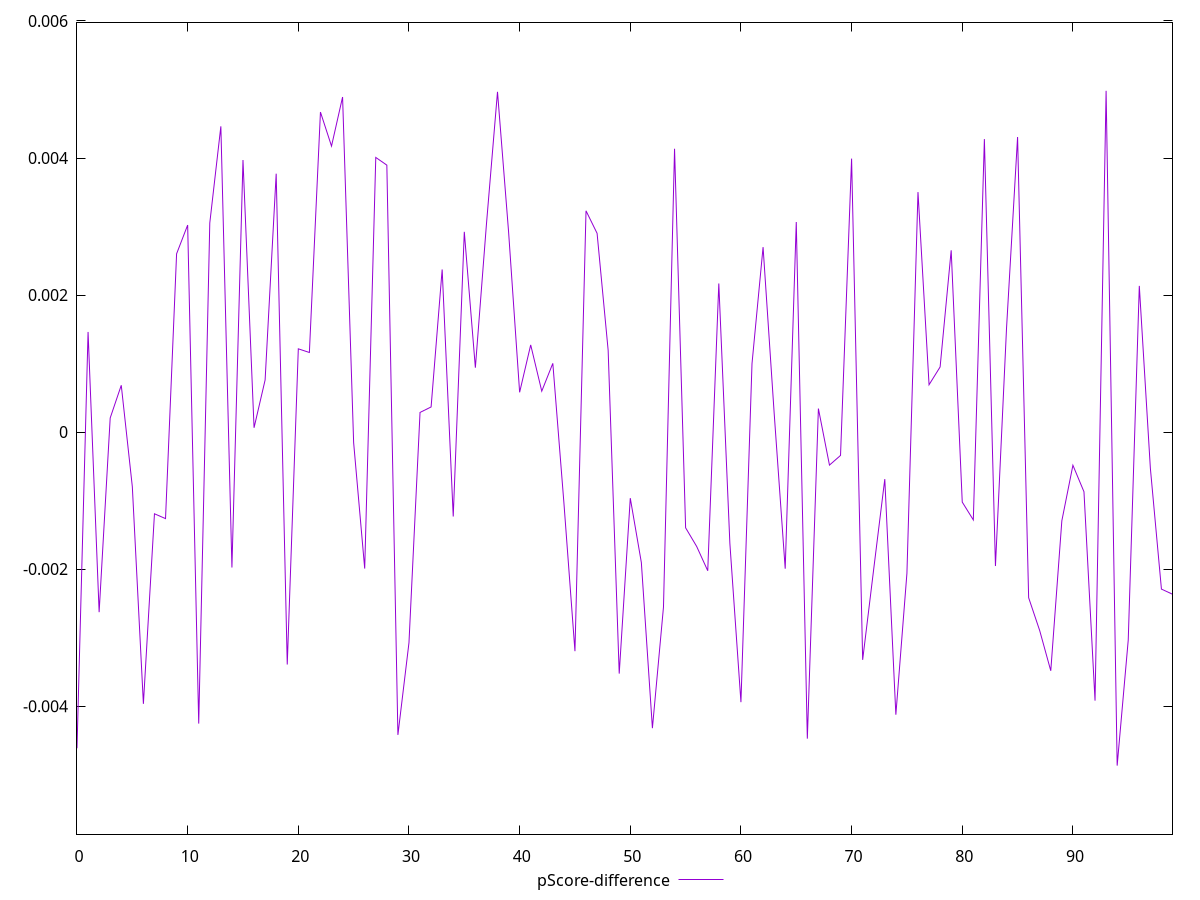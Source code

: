 reset

$pScoreDifference <<EOF
0 -0.004615028236989727
1 0.0014615073116809457
2 -0.002628982278299427
3 0.00020566088557483209
4 0.0006829591618668363
5 -0.0007984756491053319
6 -0.003966266276277192
7 -0.0011926782063034491
8 -0.0012630477913427515
9 0.002601846237090588
10 0.0030211530116363433
11 -0.004255391217005203
12 0.0030514324575967033
13 0.004462266383018443
14 -0.001977569900449505
15 0.003970644839964163
16 0.00006294237289498905
17 0.0007604662290380121
18 0.0037708877680692615
19 -0.0033927278264266544
20 0.0012148818056017807
21 0.0011614620578785373
22 0.004670446944877074
23 0.0041738021587053725
24 0.00488998637559801
25 -0.0001556299426750951
26 -0.001992331372744016
27 0.004008358503269888
28 0.00389572869637958
29 -0.004420035862263014
30 -0.0030744672441494897
31 0.00028677400414099663
32 0.0003664717677204776
33 0.002373130347097352
34 -0.0012325221577549478
35 0.0029226047235866998
36 0.0009391265842017549
37 0.0030307718547900597
38 0.0049656693975936445
39 0.0029268546756502922
40 0.000580076101247981
41 0.0012723113136512143
42 0.0005969469616037837
43 0.0010029795662202523
44 -0.0010294861357016405
45 -0.0031977626036154283
46 0.0032292743130076518
47 0.0029006924197014505
48 0.0011932093824431333
49 -0.0035254212053712763
50 -0.000964511254743658
51 -0.001904016183731816
52 -0.0043212858063005205
53 -0.002554485384349589
54 0.004135139319864367
55 -0.0013974399890960831
56 -0.0016696367828103464
57 -0.0020242180306651036
58 0.0021682488140411516
59 -0.001625352355436413
60 -0.003941992491816426
61 0.0009982142352052553
62 0.0026991357113575754
63 0.00028127517931972323
64 -0.001994291824497063
65 0.0030657026310974417
66 -0.004475051005440531
67 0.00034274693705212134
68 -0.0004822401856458547
69 -0.0003408249645203004
70 0.003991217109464457
71 -0.0033246319667921548
72 -0.001997261291464547
73 -0.0006865485320288189
74 -0.004125079232627282
75 -0.002061579448712242
76 0.0035028556260882082
77 0.0006907325482318205
78 0.0009503927938367407
79 0.002652880416925296
80 -0.0010220793559018032
81 -0.0012822601782019327
82 0.004276321145618267
83 -0.0019550875756990244
84 0.0015116507615842573
85 0.004306450191493241
86 -0.0024176455326873902
87 -0.0028980823160711655
88 -0.0034841488251721175
89 -0.0012949443686933598
90 -0.0004844096534750292
91 -0.0008712609521653036
92 -0.003920315280803416
93 0.004980750684883656
94 -0.004868304190724204
95 -0.00303594141140337
96 0.0021338057843264674
97 -0.0005276791894304883
98 -0.0022919864812999263
99 -0.002366968548870252
EOF

set key outside below
set xrange [0:99]
set yrange [-0.005868304190724204:0.005980750684883656]
set trange [-0.005868304190724204:0.005980750684883656]
set terminal svg size 640, 500 enhanced background rgb 'white'
set output "report_00015_2021-02-09T16-11-33.973Z/interactive/samples/pages+cached/pScore-difference/values.svg"

plot $pScoreDifference title "pScore-difference" with line

reset
